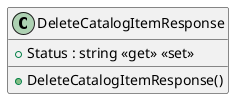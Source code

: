 @startuml DeleteCatalogItemResponse
class DeleteCatalogItemResponse  {
    + Status : string <<get>> <<set>>
    + DeleteCatalogItemResponse()
}
@enduml
